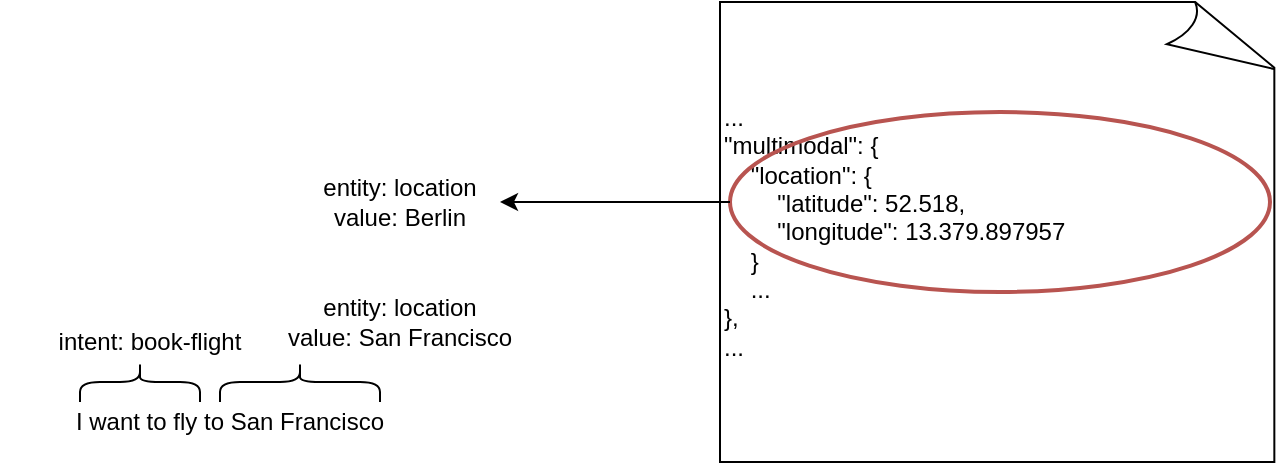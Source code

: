 <mxfile version="20.8.16" type="device"><diagram name="Page-1" id="fVag4daTqWOeTmZHXKZ5"><mxGraphModel dx="1100" dy="990" grid="1" gridSize="10" guides="1" tooltips="1" connect="1" arrows="1" fold="1" page="1" pageScale="1" pageWidth="850" pageHeight="1100" math="0" shadow="0"><root><mxCell id="0"/><mxCell id="1" parent="0"/><UserObject label="I want to fly to San Francisco" placeholders="1" name="Variable" id="qDDpEUSPq86N-1rGHGNQ-3"><mxCell style="text;html=1;strokeColor=none;fillColor=none;align=center;verticalAlign=middle;whiteSpace=wrap;overflow=hidden;" parent="1" vertex="1"><mxGeometry x="10" y="230" width="230" height="20" as="geometry"/></mxCell></UserObject><mxCell id="qDDpEUSPq86N-1rGHGNQ-4" value="" style="shape=curlyBracket;whiteSpace=wrap;html=1;rounded=1;flipH=1;labelPosition=right;verticalLabelPosition=middle;align=left;verticalAlign=middle;direction=south;" parent="1" vertex="1"><mxGeometry x="50" y="210" width="60" height="20" as="geometry"/></mxCell><UserObject label="intent: book-flight" placeholders="1" name="Variable" id="qDDpEUSPq86N-1rGHGNQ-5"><mxCell style="text;html=1;strokeColor=none;fillColor=none;align=center;verticalAlign=middle;whiteSpace=wrap;overflow=hidden;" parent="1" vertex="1"><mxGeometry x="20" y="190" width="130" height="20" as="geometry"/></mxCell></UserObject><mxCell id="qDDpEUSPq86N-1rGHGNQ-6" value="" style="shape=curlyBracket;whiteSpace=wrap;html=1;rounded=1;flipH=1;labelPosition=right;verticalLabelPosition=middle;align=left;verticalAlign=middle;direction=south;" parent="1" vertex="1"><mxGeometry x="120" y="210" width="80" height="20" as="geometry"/></mxCell><UserObject label="entity: location&lt;br&gt;value: San Francisco" placeholders="1" name="Variable" id="qDDpEUSPq86N-1rGHGNQ-7"><mxCell style="text;html=1;strokeColor=none;fillColor=none;align=center;verticalAlign=middle;whiteSpace=wrap;overflow=hidden;" parent="1" vertex="1"><mxGeometry x="140" y="170" width="140" height="40" as="geometry"/></mxCell></UserObject><mxCell id="qDDpEUSPq86N-1rGHGNQ-8" value="&lt;div&gt;...&lt;br&gt;&lt;/div&gt;&lt;div&gt;&quot;multimodal&quot;: {&lt;/div&gt;&lt;div&gt;&amp;nbsp; &amp;nbsp; &quot;location&quot;: {&lt;/div&gt;&lt;div&gt;&lt;span style=&quot;&quot;&gt;&lt;/span&gt;&amp;nbsp; &amp;nbsp; &amp;nbsp; &amp;nbsp; &quot;latitude&quot;: 52.518,&lt;/div&gt;&lt;div&gt;&lt;span style=&quot;&quot;&gt;&lt;/span&gt;&amp;nbsp; &amp;nbsp; &amp;nbsp; &amp;nbsp; &quot;longitude&quot;: 13.379.897957&lt;/div&gt;&lt;div&gt;&lt;span style=&quot;&quot;&gt;&lt;/span&gt;&amp;nbsp; &amp;nbsp; }&lt;/div&gt;&lt;div&gt;&lt;span style=&quot;&quot;&gt;&lt;/span&gt;&amp;nbsp; &amp;nbsp; ...&lt;/div&gt;&lt;div&gt;&lt;span style=&quot;&quot;&gt;&#9;&lt;/span&gt;},&lt;/div&gt;&lt;div&gt;&lt;span style=&quot;background-color: initial;&quot;&gt;...&lt;/span&gt;&lt;br&gt;&lt;/div&gt;" style="whiteSpace=wrap;html=1;shape=mxgraph.basic.document;align=left;" parent="1" vertex="1"><mxGeometry x="370" y="30" width="280" height="230" as="geometry"/></mxCell><UserObject label="entity: location&lt;br&gt;value: Berlin" placeholders="1" name="Variable" id="qDDpEUSPq86N-1rGHGNQ-12"><mxCell style="text;html=1;strokeColor=none;fillColor=none;align=center;verticalAlign=middle;whiteSpace=wrap;overflow=hidden;" parent="1" vertex="1"><mxGeometry x="160" y="110" width="100" height="40" as="geometry"/></mxCell></UserObject><mxCell id="qDDpEUSPq86N-1rGHGNQ-13" value="" style="ellipse;whiteSpace=wrap;html=1;fillColor=none;strokeColor=#b85450;strokeWidth=2;" parent="1" vertex="1"><mxGeometry x="375" y="85" width="270" height="90" as="geometry"/></mxCell><mxCell id="qDDpEUSPq86N-1rGHGNQ-14" value="" style="endArrow=classic;html=1;rounded=0;entryX=1;entryY=0.5;entryDx=0;entryDy=0;exitX=0;exitY=0.5;exitDx=0;exitDy=0;" parent="1" source="qDDpEUSPq86N-1rGHGNQ-13" target="qDDpEUSPq86N-1rGHGNQ-12" edge="1"><mxGeometry width="50" height="50" relative="1" as="geometry"><mxPoint x="220" y="320" as="sourcePoint"/><mxPoint x="270" y="270" as="targetPoint"/></mxGeometry></mxCell></root></mxGraphModel></diagram></mxfile>